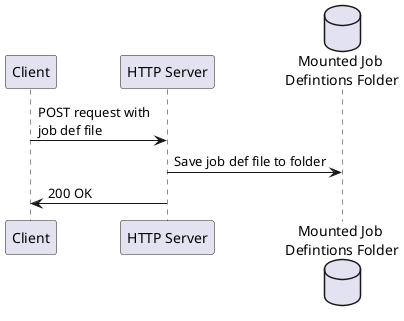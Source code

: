 @startuml
participant Client as "Client"
participant HTTP as "HTTP Server"
database LogFiles as "Mounted Job\n Defintions Folder"
Client -> HTTP : POST request with\njob def file
HTTP -> LogFiles : Save job def file to folder
HTTP -> Client : 200 OK
@enduml